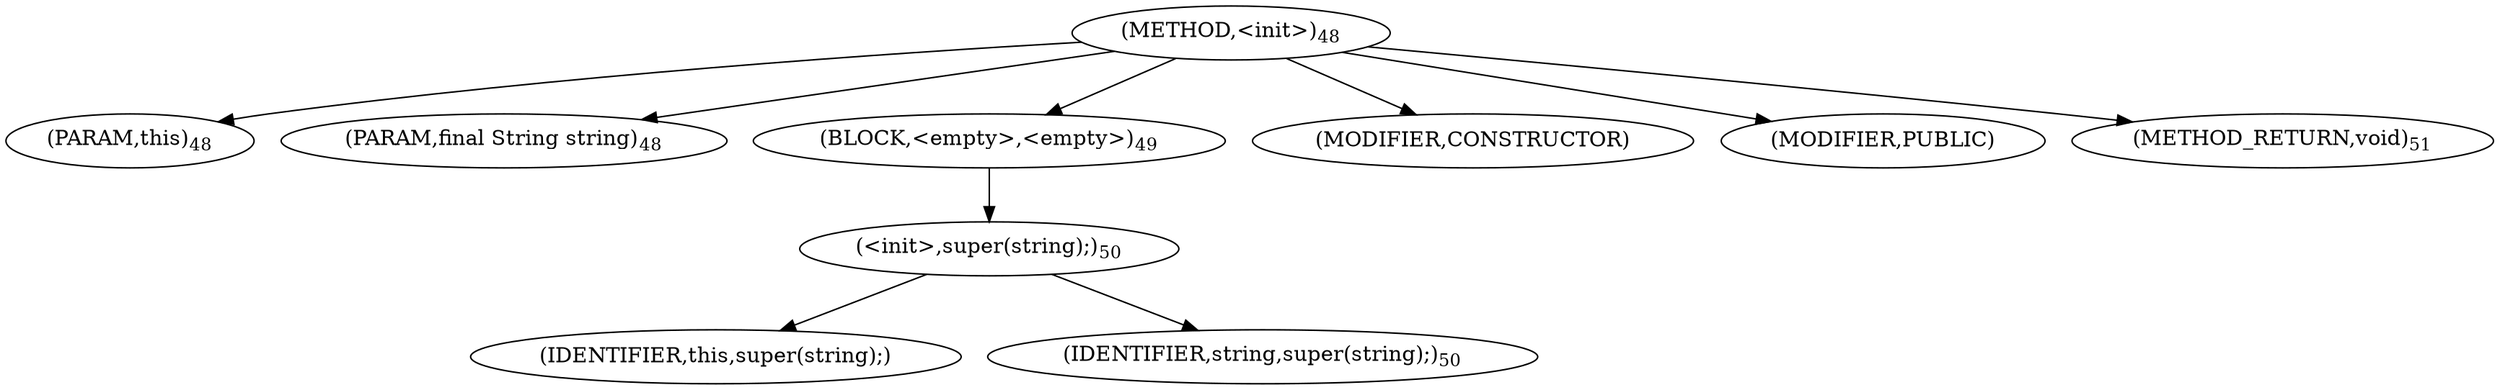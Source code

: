 digraph "&lt;init&gt;" {  
"17" [label = <(METHOD,&lt;init&gt;)<SUB>48</SUB>> ]
"6" [label = <(PARAM,this)<SUB>48</SUB>> ]
"18" [label = <(PARAM,final String string)<SUB>48</SUB>> ]
"19" [label = <(BLOCK,&lt;empty&gt;,&lt;empty&gt;)<SUB>49</SUB>> ]
"20" [label = <(&lt;init&gt;,super(string);)<SUB>50</SUB>> ]
"5" [label = <(IDENTIFIER,this,super(string);)> ]
"21" [label = <(IDENTIFIER,string,super(string);)<SUB>50</SUB>> ]
"22" [label = <(MODIFIER,CONSTRUCTOR)> ]
"23" [label = <(MODIFIER,PUBLIC)> ]
"24" [label = <(METHOD_RETURN,void)<SUB>51</SUB>> ]
  "17" -> "6" 
  "17" -> "18" 
  "17" -> "19" 
  "17" -> "22" 
  "17" -> "23" 
  "17" -> "24" 
  "19" -> "20" 
  "20" -> "5" 
  "20" -> "21" 
}
